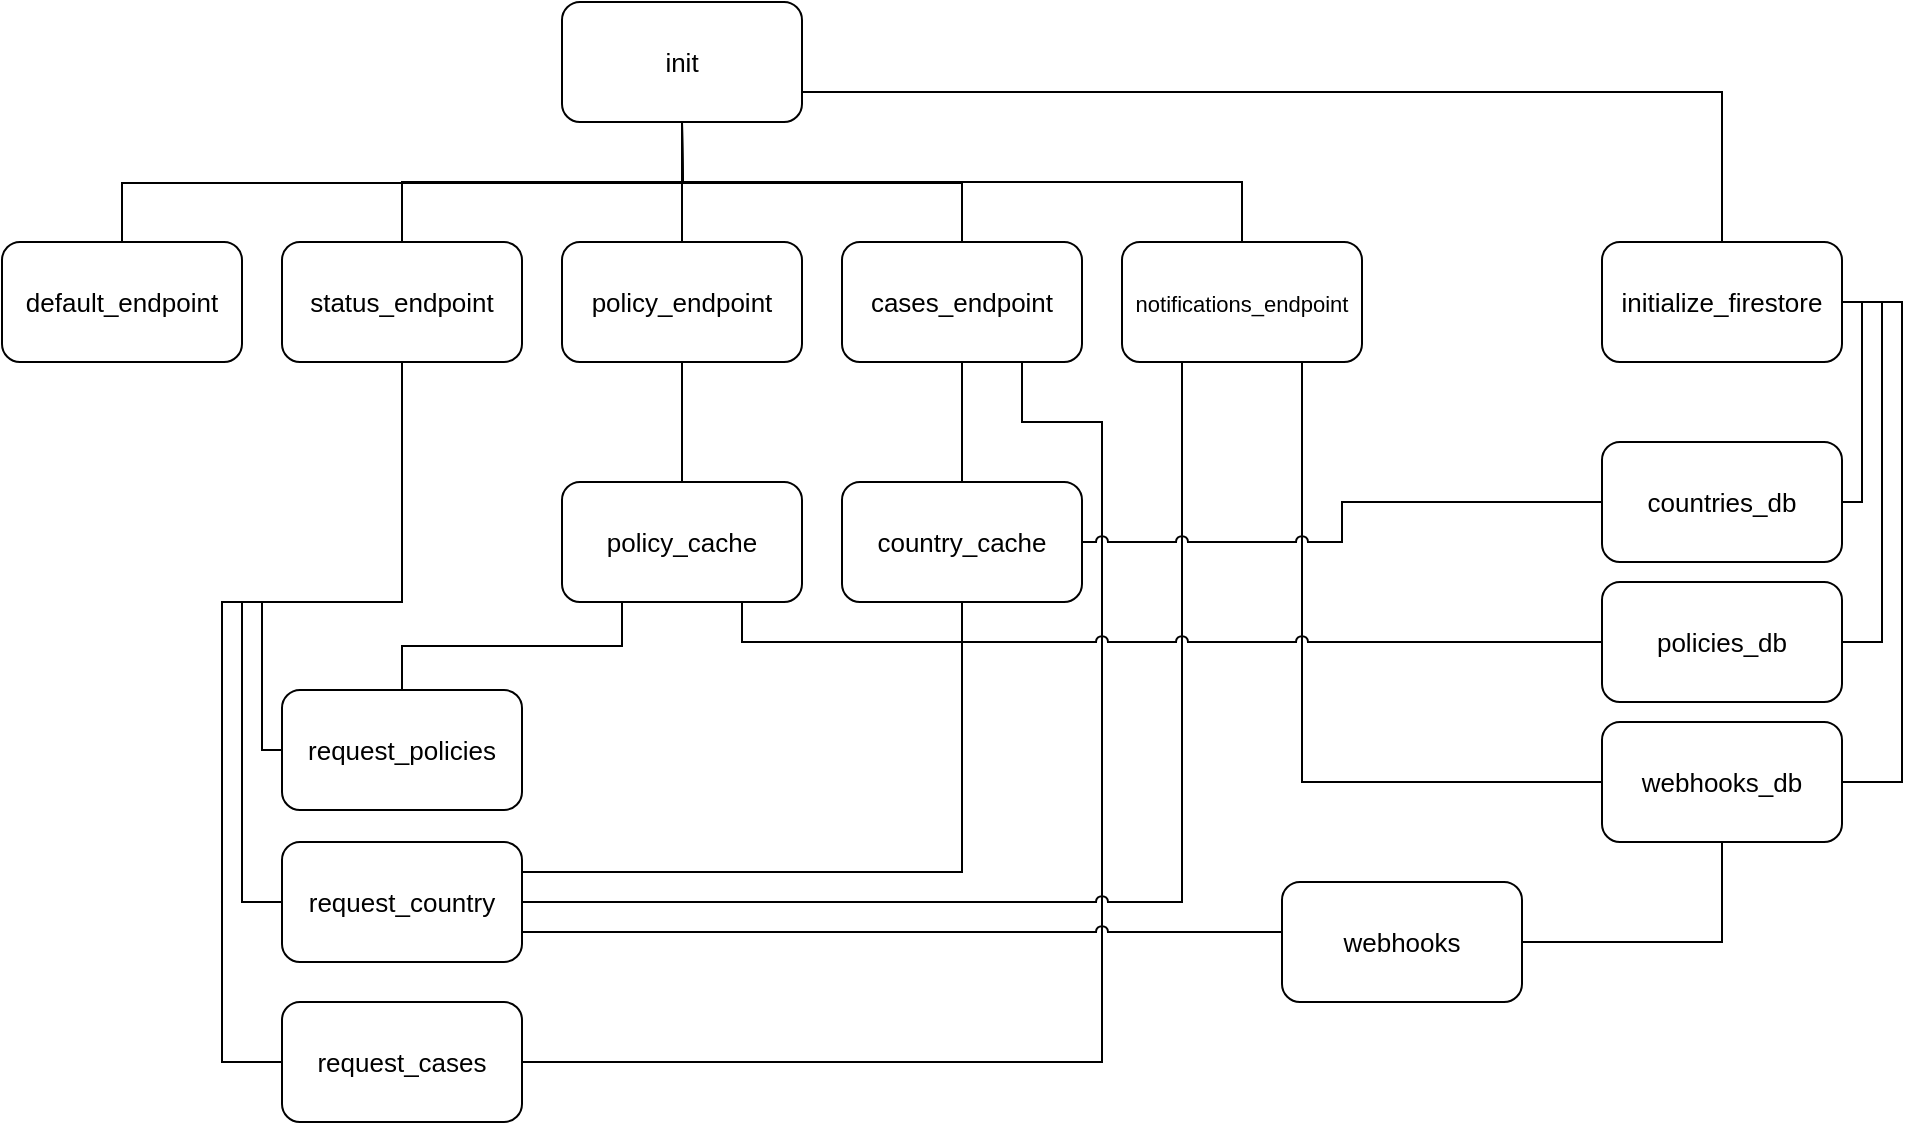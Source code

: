<mxfile version="17.2.4" type="device"><diagram id="C5RBs43oDa-KdzZeNtuy" name="Page-1"><mxGraphModel dx="1102" dy="1025" grid="1" gridSize="10" guides="1" tooltips="1" connect="1" arrows="1" fold="1" page="1" pageScale="1" pageWidth="1169" pageHeight="827" math="0" shadow="0"><root><mxCell id="WIyWlLk6GJQsqaUBKTNV-0"/><mxCell id="WIyWlLk6GJQsqaUBKTNV-1" parent="WIyWlLk6GJQsqaUBKTNV-0"/><mxCell id="eFC6lmEdkoMVu2hVTmVx-48" style="edgeStyle=orthogonalEdgeStyle;rounded=0;jumpStyle=arc;orthogonalLoop=1;jettySize=auto;html=1;exitX=1;exitY=0.75;exitDx=0;exitDy=0;entryX=0.5;entryY=0;entryDx=0;entryDy=0;shadow=0;fontSize=13;endArrow=none;endFill=0;" parent="WIyWlLk6GJQsqaUBKTNV-1" source="eFC6lmEdkoMVu2hVTmVx-0" target="eFC6lmEdkoMVu2hVTmVx-38" edge="1"><mxGeometry relative="1" as="geometry"/></mxCell><mxCell id="eFC6lmEdkoMVu2hVTmVx-0" value="&lt;span style=&quot;font-size: 13px&quot;&gt;init&lt;/span&gt;" style="rounded=1;whiteSpace=wrap;html=1;" parent="WIyWlLk6GJQsqaUBKTNV-1" vertex="1"><mxGeometry x="440" y="10" width="120" height="60" as="geometry"/></mxCell><mxCell id="eFC6lmEdkoMVu2hVTmVx-6" style="edgeStyle=orthogonalEdgeStyle;rounded=0;orthogonalLoop=1;jettySize=auto;html=1;exitX=0.5;exitY=0;exitDx=0;exitDy=0;entryX=0.5;entryY=1;entryDx=0;entryDy=0;fontSize=11;endArrow=none;endFill=0;" parent="WIyWlLk6GJQsqaUBKTNV-1" source="eFC6lmEdkoMVu2hVTmVx-1" target="eFC6lmEdkoMVu2hVTmVx-0" edge="1"><mxGeometry relative="1" as="geometry"/></mxCell><mxCell id="eFC6lmEdkoMVu2hVTmVx-1" value="policy_endpoint" style="rounded=1;whiteSpace=wrap;html=1;fontSize=13;" parent="WIyWlLk6GJQsqaUBKTNV-1" vertex="1"><mxGeometry x="440" y="130" width="120" height="60" as="geometry"/></mxCell><mxCell id="eFC6lmEdkoMVu2hVTmVx-7" style="edgeStyle=orthogonalEdgeStyle;rounded=0;orthogonalLoop=1;jettySize=auto;html=1;exitX=0.5;exitY=0;exitDx=0;exitDy=0;entryX=0.5;entryY=1;entryDx=0;entryDy=0;fontSize=11;endArrow=none;endFill=0;" parent="WIyWlLk6GJQsqaUBKTNV-1" source="eFC6lmEdkoMVu2hVTmVx-2" target="eFC6lmEdkoMVu2hVTmVx-0" edge="1"><mxGeometry relative="1" as="geometry"/></mxCell><mxCell id="eFC6lmEdkoMVu2hVTmVx-31" style="edgeStyle=orthogonalEdgeStyle;rounded=0;orthogonalLoop=1;jettySize=auto;html=1;exitX=0.5;exitY=1;exitDx=0;exitDy=0;entryX=0;entryY=0.5;entryDx=0;entryDy=0;fontSize=13;endArrow=none;endFill=0;" parent="WIyWlLk6GJQsqaUBKTNV-1" source="eFC6lmEdkoMVu2hVTmVx-2" target="eFC6lmEdkoMVu2hVTmVx-23" edge="1"><mxGeometry relative="1" as="geometry"/></mxCell><mxCell id="eFC6lmEdkoMVu2hVTmVx-32" style="edgeStyle=orthogonalEdgeStyle;rounded=0;orthogonalLoop=1;jettySize=auto;html=1;exitX=0.5;exitY=1;exitDx=0;exitDy=0;entryX=0;entryY=0.5;entryDx=0;entryDy=0;fontSize=13;endArrow=none;endFill=0;" parent="WIyWlLk6GJQsqaUBKTNV-1" source="eFC6lmEdkoMVu2hVTmVx-2" target="eFC6lmEdkoMVu2hVTmVx-22" edge="1"><mxGeometry relative="1" as="geometry"><Array as="points"><mxPoint x="360" y="310"/><mxPoint x="290" y="310"/><mxPoint x="290" y="384"/></Array></mxGeometry></mxCell><mxCell id="eFC6lmEdkoMVu2hVTmVx-33" style="edgeStyle=orthogonalEdgeStyle;rounded=0;orthogonalLoop=1;jettySize=auto;html=1;exitX=0.5;exitY=1;exitDx=0;exitDy=0;entryX=0;entryY=0.5;entryDx=0;entryDy=0;fontSize=13;endArrow=none;endFill=0;" parent="WIyWlLk6GJQsqaUBKTNV-1" source="eFC6lmEdkoMVu2hVTmVx-2" target="eFC6lmEdkoMVu2hVTmVx-24" edge="1"><mxGeometry relative="1" as="geometry"><Array as="points"><mxPoint x="360" y="310"/><mxPoint x="270" y="310"/><mxPoint x="270" y="540"/></Array></mxGeometry></mxCell><mxCell id="eFC6lmEdkoMVu2hVTmVx-2" value="status_endpoint" style="rounded=1;whiteSpace=wrap;html=1;fontSize=13;" parent="WIyWlLk6GJQsqaUBKTNV-1" vertex="1"><mxGeometry x="300" y="130" width="120" height="60" as="geometry"/></mxCell><mxCell id="eFC6lmEdkoMVu2hVTmVx-8" style="edgeStyle=orthogonalEdgeStyle;rounded=0;orthogonalLoop=1;jettySize=auto;html=1;exitX=0.5;exitY=0;exitDx=0;exitDy=0;fontSize=11;endArrow=none;endFill=0;" parent="WIyWlLk6GJQsqaUBKTNV-1" source="eFC6lmEdkoMVu2hVTmVx-3" edge="1"><mxGeometry relative="1" as="geometry"><mxPoint x="500" y="70" as="targetPoint"/></mxGeometry></mxCell><mxCell id="eFC6lmEdkoMVu2hVTmVx-3" value="default_endpoint" style="rounded=1;whiteSpace=wrap;html=1;fontSize=13;" parent="WIyWlLk6GJQsqaUBKTNV-1" vertex="1"><mxGeometry x="160" y="130" width="120" height="60" as="geometry"/></mxCell><mxCell id="eFC6lmEdkoMVu2hVTmVx-9" style="edgeStyle=orthogonalEdgeStyle;rounded=0;orthogonalLoop=1;jettySize=auto;html=1;exitX=0.5;exitY=0;exitDx=0;exitDy=0;fontSize=11;endArrow=none;endFill=0;" parent="WIyWlLk6GJQsqaUBKTNV-1" source="eFC6lmEdkoMVu2hVTmVx-4" edge="1"><mxGeometry relative="1" as="geometry"><mxPoint x="500" y="70" as="targetPoint"/></mxGeometry></mxCell><mxCell id="eFC6lmEdkoMVu2hVTmVx-28" style="edgeStyle=orthogonalEdgeStyle;rounded=0;orthogonalLoop=1;jettySize=auto;html=1;exitX=0.75;exitY=1;exitDx=0;exitDy=0;entryX=1;entryY=0.5;entryDx=0;entryDy=0;fontSize=13;endArrow=none;endFill=0;" parent="WIyWlLk6GJQsqaUBKTNV-1" source="eFC6lmEdkoMVu2hVTmVx-4" target="eFC6lmEdkoMVu2hVTmVx-24" edge="1"><mxGeometry relative="1" as="geometry"><Array as="points"><mxPoint x="670" y="220"/><mxPoint x="710" y="220"/><mxPoint x="710" y="540"/></Array></mxGeometry></mxCell><mxCell id="eFC6lmEdkoMVu2hVTmVx-4" value="cases_endpoint" style="rounded=1;whiteSpace=wrap;html=1;fontSize=13;" parent="WIyWlLk6GJQsqaUBKTNV-1" vertex="1"><mxGeometry x="580" y="130" width="120" height="60" as="geometry"/></mxCell><mxCell id="eFC6lmEdkoMVu2hVTmVx-10" style="edgeStyle=orthogonalEdgeStyle;rounded=0;orthogonalLoop=1;jettySize=auto;html=1;exitX=0.5;exitY=0;exitDx=0;exitDy=0;entryX=0.5;entryY=1;entryDx=0;entryDy=0;fontSize=11;endArrow=none;endFill=0;" parent="WIyWlLk6GJQsqaUBKTNV-1" source="eFC6lmEdkoMVu2hVTmVx-5" target="eFC6lmEdkoMVu2hVTmVx-0" edge="1"><mxGeometry relative="1" as="geometry"/></mxCell><mxCell id="eFC6lmEdkoMVu2hVTmVx-34" style="edgeStyle=orthogonalEdgeStyle;rounded=0;orthogonalLoop=1;jettySize=auto;html=1;exitX=0.25;exitY=1;exitDx=0;exitDy=0;entryX=1;entryY=0.5;entryDx=0;entryDy=0;fontSize=13;endArrow=none;endFill=0;shadow=0;jumpStyle=arc;" parent="WIyWlLk6GJQsqaUBKTNV-1" source="eFC6lmEdkoMVu2hVTmVx-5" target="eFC6lmEdkoMVu2hVTmVx-23" edge="1"><mxGeometry relative="1" as="geometry"><Array as="points"><mxPoint x="750" y="460"/></Array></mxGeometry></mxCell><mxCell id="eFC6lmEdkoMVu2hVTmVx-50" style="edgeStyle=orthogonalEdgeStyle;rounded=0;jumpStyle=arc;orthogonalLoop=1;jettySize=auto;html=1;exitX=0.75;exitY=1;exitDx=0;exitDy=0;entryX=0;entryY=0.5;entryDx=0;entryDy=0;shadow=0;fontSize=13;endArrow=none;endFill=0;" parent="WIyWlLk6GJQsqaUBKTNV-1" source="eFC6lmEdkoMVu2hVTmVx-5" target="eFC6lmEdkoMVu2hVTmVx-41" edge="1"><mxGeometry relative="1" as="geometry"/></mxCell><mxCell id="eFC6lmEdkoMVu2hVTmVx-5" value="&lt;font style=&quot;font-size: 11px&quot;&gt;notifications_endpoint&lt;/font&gt;" style="rounded=1;whiteSpace=wrap;html=1;fontSize=13;" parent="WIyWlLk6GJQsqaUBKTNV-1" vertex="1"><mxGeometry x="720" y="130" width="120" height="60" as="geometry"/></mxCell><mxCell id="eFC6lmEdkoMVu2hVTmVx-21" style="edgeStyle=orthogonalEdgeStyle;rounded=0;orthogonalLoop=1;jettySize=auto;html=1;exitX=0.5;exitY=0;exitDx=0;exitDy=0;entryX=0.5;entryY=1;entryDx=0;entryDy=0;fontSize=13;endArrow=none;endFill=0;" parent="WIyWlLk6GJQsqaUBKTNV-1" source="eFC6lmEdkoMVu2hVTmVx-11" target="eFC6lmEdkoMVu2hVTmVx-4" edge="1"><mxGeometry relative="1" as="geometry"/></mxCell><mxCell id="eFC6lmEdkoMVu2hVTmVx-49" style="edgeStyle=orthogonalEdgeStyle;rounded=0;jumpStyle=arc;orthogonalLoop=1;jettySize=auto;html=1;exitX=1;exitY=0.5;exitDx=0;exitDy=0;entryX=0;entryY=0.5;entryDx=0;entryDy=0;shadow=0;fontSize=13;endArrow=none;endFill=0;" parent="WIyWlLk6GJQsqaUBKTNV-1" source="eFC6lmEdkoMVu2hVTmVx-11" target="eFC6lmEdkoMVu2hVTmVx-40" edge="1"><mxGeometry relative="1" as="geometry"/></mxCell><mxCell id="eFC6lmEdkoMVu2hVTmVx-11" value="&lt;font style=&quot;font-size: 13px&quot;&gt;country_cache&lt;/font&gt;" style="rounded=1;whiteSpace=wrap;html=1;fontSize=11;" parent="WIyWlLk6GJQsqaUBKTNV-1" vertex="1"><mxGeometry x="580" y="250" width="120" height="60" as="geometry"/></mxCell><mxCell id="eFC6lmEdkoMVu2hVTmVx-20" style="edgeStyle=orthogonalEdgeStyle;rounded=0;orthogonalLoop=1;jettySize=auto;html=1;exitX=0.5;exitY=0;exitDx=0;exitDy=0;entryX=0.5;entryY=1;entryDx=0;entryDy=0;fontSize=13;endArrow=none;endFill=0;" parent="WIyWlLk6GJQsqaUBKTNV-1" source="eFC6lmEdkoMVu2hVTmVx-12" target="eFC6lmEdkoMVu2hVTmVx-1" edge="1"><mxGeometry relative="1" as="geometry"/></mxCell><mxCell id="eFC6lmEdkoMVu2hVTmVx-25" style="edgeStyle=orthogonalEdgeStyle;rounded=0;orthogonalLoop=1;jettySize=auto;html=1;exitX=0.25;exitY=1;exitDx=0;exitDy=0;entryX=0.5;entryY=0;entryDx=0;entryDy=0;fontSize=13;endArrow=none;endFill=0;" parent="WIyWlLk6GJQsqaUBKTNV-1" source="eFC6lmEdkoMVu2hVTmVx-12" target="eFC6lmEdkoMVu2hVTmVx-22" edge="1"><mxGeometry relative="1" as="geometry"/></mxCell><mxCell id="eFC6lmEdkoMVu2hVTmVx-47" style="edgeStyle=orthogonalEdgeStyle;rounded=0;jumpStyle=arc;orthogonalLoop=1;jettySize=auto;html=1;exitX=0.75;exitY=1;exitDx=0;exitDy=0;entryX=0;entryY=0.5;entryDx=0;entryDy=0;shadow=0;fontSize=13;endArrow=none;endFill=0;" parent="WIyWlLk6GJQsqaUBKTNV-1" source="eFC6lmEdkoMVu2hVTmVx-12" target="eFC6lmEdkoMVu2hVTmVx-39" edge="1"><mxGeometry relative="1" as="geometry"/></mxCell><mxCell id="eFC6lmEdkoMVu2hVTmVx-12" value="&lt;font style=&quot;font-size: 13px&quot;&gt;policy_cache&lt;/font&gt;" style="rounded=1;whiteSpace=wrap;html=1;fontSize=11;" parent="WIyWlLk6GJQsqaUBKTNV-1" vertex="1"><mxGeometry x="440" y="250" width="120" height="60" as="geometry"/></mxCell><mxCell id="eFC6lmEdkoMVu2hVTmVx-22" value="request_policies" style="rounded=1;whiteSpace=wrap;html=1;fontSize=13;" parent="WIyWlLk6GJQsqaUBKTNV-1" vertex="1"><mxGeometry x="300" y="354" width="120" height="60" as="geometry"/></mxCell><mxCell id="eFC6lmEdkoMVu2hVTmVx-27" style="edgeStyle=orthogonalEdgeStyle;rounded=0;orthogonalLoop=1;jettySize=auto;html=1;exitX=1;exitY=0.25;exitDx=0;exitDy=0;entryX=0.5;entryY=1;entryDx=0;entryDy=0;fontSize=13;endArrow=none;endFill=0;" parent="WIyWlLk6GJQsqaUBKTNV-1" source="eFC6lmEdkoMVu2hVTmVx-23" target="eFC6lmEdkoMVu2hVTmVx-11" edge="1"><mxGeometry relative="1" as="geometry"/></mxCell><mxCell id="eFC6lmEdkoMVu2hVTmVx-23" value="request_country" style="rounded=1;whiteSpace=wrap;html=1;fontSize=13;" parent="WIyWlLk6GJQsqaUBKTNV-1" vertex="1"><mxGeometry x="300" y="430" width="120" height="60" as="geometry"/></mxCell><mxCell id="eFC6lmEdkoMVu2hVTmVx-24" value="request_cases" style="rounded=1;whiteSpace=wrap;html=1;fontSize=13;" parent="WIyWlLk6GJQsqaUBKTNV-1" vertex="1"><mxGeometry x="300" y="510" width="120" height="60" as="geometry"/></mxCell><mxCell id="eFC6lmEdkoMVu2hVTmVx-37" style="edgeStyle=orthogonalEdgeStyle;rounded=0;jumpStyle=arc;orthogonalLoop=1;jettySize=auto;html=1;exitX=0;exitY=0.5;exitDx=0;exitDy=0;entryX=1;entryY=0.75;entryDx=0;entryDy=0;shadow=0;fontSize=13;endArrow=none;endFill=0;" parent="WIyWlLk6GJQsqaUBKTNV-1" source="eFC6lmEdkoMVu2hVTmVx-35" target="eFC6lmEdkoMVu2hVTmVx-23" edge="1"><mxGeometry relative="1" as="geometry"><Array as="points"><mxPoint x="800" y="475"/></Array></mxGeometry></mxCell><mxCell id="eFC6lmEdkoMVu2hVTmVx-35" value="webhooks" style="rounded=1;whiteSpace=wrap;html=1;fontSize=13;" parent="WIyWlLk6GJQsqaUBKTNV-1" vertex="1"><mxGeometry x="800" y="450" width="120" height="60" as="geometry"/></mxCell><mxCell id="eFC6lmEdkoMVu2hVTmVx-42" style="edgeStyle=orthogonalEdgeStyle;rounded=0;jumpStyle=arc;orthogonalLoop=1;jettySize=auto;html=1;exitX=1;exitY=0.5;exitDx=0;exitDy=0;entryX=1;entryY=0.5;entryDx=0;entryDy=0;shadow=0;fontSize=13;endArrow=none;endFill=0;" parent="WIyWlLk6GJQsqaUBKTNV-1" source="eFC6lmEdkoMVu2hVTmVx-38" target="eFC6lmEdkoMVu2hVTmVx-40" edge="1"><mxGeometry relative="1" as="geometry"><Array as="points"><mxPoint x="1090" y="160"/><mxPoint x="1090" y="260"/></Array></mxGeometry></mxCell><mxCell id="eFC6lmEdkoMVu2hVTmVx-44" style="edgeStyle=orthogonalEdgeStyle;rounded=0;jumpStyle=arc;orthogonalLoop=1;jettySize=auto;html=1;exitX=1;exitY=0.5;exitDx=0;exitDy=0;entryX=1;entryY=0.5;entryDx=0;entryDy=0;shadow=0;fontSize=13;endArrow=none;endFill=0;" parent="WIyWlLk6GJQsqaUBKTNV-1" source="eFC6lmEdkoMVu2hVTmVx-38" target="eFC6lmEdkoMVu2hVTmVx-39" edge="1"><mxGeometry relative="1" as="geometry"/></mxCell><mxCell id="eFC6lmEdkoMVu2hVTmVx-45" style="edgeStyle=orthogonalEdgeStyle;rounded=0;jumpStyle=arc;orthogonalLoop=1;jettySize=auto;html=1;exitX=1;exitY=0.5;exitDx=0;exitDy=0;entryX=1;entryY=0.5;entryDx=0;entryDy=0;shadow=0;fontSize=13;endArrow=none;endFill=0;" parent="WIyWlLk6GJQsqaUBKTNV-1" source="eFC6lmEdkoMVu2hVTmVx-38" target="eFC6lmEdkoMVu2hVTmVx-41" edge="1"><mxGeometry relative="1" as="geometry"><Array as="points"><mxPoint x="1110" y="160"/><mxPoint x="1110" y="400"/></Array></mxGeometry></mxCell><mxCell id="eFC6lmEdkoMVu2hVTmVx-38" value="initialize_firestore" style="rounded=1;whiteSpace=wrap;html=1;fontSize=13;" parent="WIyWlLk6GJQsqaUBKTNV-1" vertex="1"><mxGeometry x="960" y="130" width="120" height="60" as="geometry"/></mxCell><mxCell id="eFC6lmEdkoMVu2hVTmVx-39" value="policies_db" style="rounded=1;whiteSpace=wrap;html=1;fontSize=13;" parent="WIyWlLk6GJQsqaUBKTNV-1" vertex="1"><mxGeometry x="960" y="300" width="120" height="60" as="geometry"/></mxCell><mxCell id="eFC6lmEdkoMVu2hVTmVx-40" value="countries_db" style="rounded=1;whiteSpace=wrap;html=1;fontSize=13;" parent="WIyWlLk6GJQsqaUBKTNV-1" vertex="1"><mxGeometry x="960" y="230" width="120" height="60" as="geometry"/></mxCell><mxCell id="eFC6lmEdkoMVu2hVTmVx-46" style="edgeStyle=orthogonalEdgeStyle;rounded=0;jumpStyle=arc;orthogonalLoop=1;jettySize=auto;html=1;exitX=0.5;exitY=1;exitDx=0;exitDy=0;entryX=1;entryY=0.5;entryDx=0;entryDy=0;shadow=0;fontSize=13;endArrow=none;endFill=0;" parent="WIyWlLk6GJQsqaUBKTNV-1" source="eFC6lmEdkoMVu2hVTmVx-41" target="eFC6lmEdkoMVu2hVTmVx-35" edge="1"><mxGeometry relative="1" as="geometry"/></mxCell><mxCell id="eFC6lmEdkoMVu2hVTmVx-41" value="webhooks_db" style="rounded=1;whiteSpace=wrap;html=1;fontSize=13;" parent="WIyWlLk6GJQsqaUBKTNV-1" vertex="1"><mxGeometry x="960" y="370" width="120" height="60" as="geometry"/></mxCell></root></mxGraphModel></diagram></mxfile>